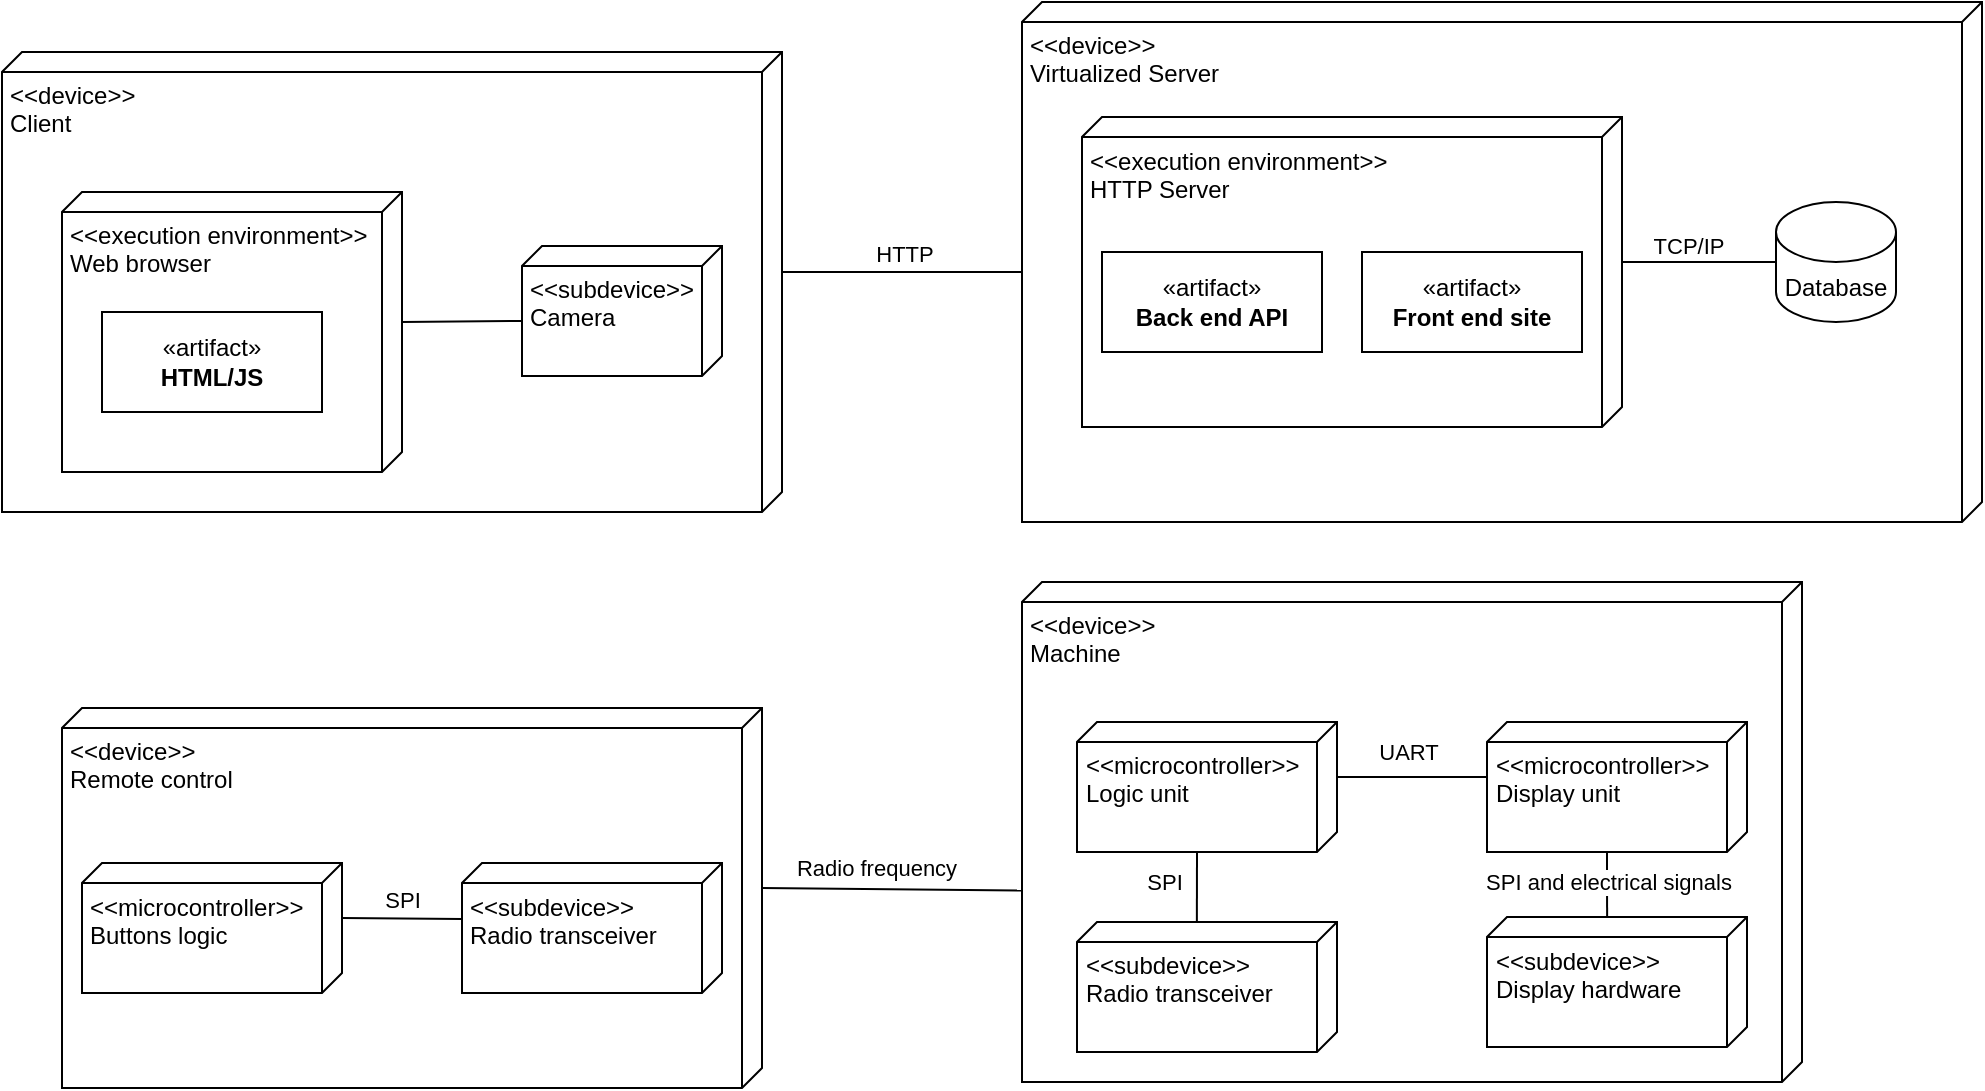 <mxfile version="21.6.2" type="device">
  <diagram id="40jZv6QniYFH5Une2xSI" name="Page-1">
    <mxGraphModel dx="1266" dy="746" grid="1" gridSize="10" guides="1" tooltips="1" connect="1" arrows="1" fold="1" page="1" pageScale="1" pageWidth="850" pageHeight="1100" math="0" shadow="0">
      <root>
        <mxCell id="0" />
        <mxCell id="1" parent="0" />
        <mxCell id="hXJ-DL1KdzfRYZnM6yYy-1" value="&amp;lt;&amp;lt;device&amp;gt;&amp;gt;&lt;br&gt;Virtualized Server" style="verticalAlign=top;align=left;spacingTop=8;spacingLeft=2;spacingRight=12;shape=cube;size=10;direction=south;fontStyle=0;html=1;whiteSpace=wrap;" parent="1" vertex="1">
          <mxGeometry x="600" y="10" width="480" height="260" as="geometry" />
        </mxCell>
        <mxCell id="hXJ-DL1KdzfRYZnM6yYy-2" value="&amp;lt;&amp;lt;execution environment&amp;gt;&amp;gt;&lt;br&gt;HTTP Server" style="verticalAlign=top;align=left;spacingTop=8;spacingLeft=2;spacingRight=12;shape=cube;size=10;direction=south;fontStyle=0;html=1;whiteSpace=wrap;" parent="1" vertex="1">
          <mxGeometry x="630" y="67.5" width="270" height="155" as="geometry" />
        </mxCell>
        <mxCell id="hXJ-DL1KdzfRYZnM6yYy-7" style="edgeStyle=orthogonalEdgeStyle;rounded=0;orthogonalLoop=1;jettySize=auto;html=1;exitX=0;exitY=0.5;exitDx=0;exitDy=0;exitPerimeter=0;entryX=0;entryY=0;entryDx=72.5;entryDy=0;entryPerimeter=0;endArrow=none;endFill=0;" parent="1" source="hXJ-DL1KdzfRYZnM6yYy-3" target="hXJ-DL1KdzfRYZnM6yYy-2" edge="1">
          <mxGeometry relative="1" as="geometry" />
        </mxCell>
        <mxCell id="hXJ-DL1KdzfRYZnM6yYy-8" value="TCP/IP" style="edgeLabel;html=1;align=center;verticalAlign=middle;resizable=0;points=[];" parent="hXJ-DL1KdzfRYZnM6yYy-7" vertex="1" connectable="0">
          <mxGeometry x="0.128" y="1" relative="1" as="geometry">
            <mxPoint x="-1" y="-9" as="offset" />
          </mxGeometry>
        </mxCell>
        <mxCell id="hXJ-DL1KdzfRYZnM6yYy-3" value="Database" style="shape=cylinder3;whiteSpace=wrap;html=1;boundedLbl=1;backgroundOutline=1;size=15;" parent="1" vertex="1">
          <mxGeometry x="977" y="110" width="60" height="60" as="geometry" />
        </mxCell>
        <mxCell id="hXJ-DL1KdzfRYZnM6yYy-4" value="«artifact»&lt;br&gt;&lt;b&gt;Front end site&lt;/b&gt;" style="html=1;whiteSpace=wrap;" parent="1" vertex="1">
          <mxGeometry x="770" y="135" width="110" height="50" as="geometry" />
        </mxCell>
        <mxCell id="hXJ-DL1KdzfRYZnM6yYy-5" value="«artifact»&lt;br&gt;&lt;b&gt;Back end API&lt;/b&gt;" style="html=1;whiteSpace=wrap;" parent="1" vertex="1">
          <mxGeometry x="640" y="135" width="110" height="50" as="geometry" />
        </mxCell>
        <mxCell id="hXJ-DL1KdzfRYZnM6yYy-9" style="rounded=0;orthogonalLoop=1;jettySize=auto;html=1;exitX=0;exitY=0;exitDx=135;exitDy=480;exitPerimeter=0;endArrow=none;endFill=0;entryX=0;entryY=0;entryDx=110;entryDy=0;entryPerimeter=0;" parent="1" source="hXJ-DL1KdzfRYZnM6yYy-1" target="hXJ-DL1KdzfRYZnM6yYy-11" edge="1">
          <mxGeometry relative="1" as="geometry">
            <mxPoint x="580" y="60" as="sourcePoint" />
            <mxPoint x="710" y="120" as="targetPoint" />
          </mxGeometry>
        </mxCell>
        <mxCell id="hXJ-DL1KdzfRYZnM6yYy-10" value="HTTP" style="edgeLabel;html=1;align=center;verticalAlign=middle;resizable=0;points=[];" parent="hXJ-DL1KdzfRYZnM6yYy-9" vertex="1" connectable="0">
          <mxGeometry x="0.128" y="1" relative="1" as="geometry">
            <mxPoint x="8" y="-10" as="offset" />
          </mxGeometry>
        </mxCell>
        <mxCell id="hXJ-DL1KdzfRYZnM6yYy-11" value="&amp;lt;&amp;lt;device&amp;gt;&amp;gt;&lt;br&gt;Client" style="verticalAlign=top;align=left;spacingTop=8;spacingLeft=2;spacingRight=12;shape=cube;size=10;direction=south;fontStyle=0;html=1;whiteSpace=wrap;" parent="1" vertex="1">
          <mxGeometry x="90" y="35" width="390" height="230" as="geometry" />
        </mxCell>
        <mxCell id="hXJ-DL1KdzfRYZnM6yYy-12" value="&amp;lt;&amp;lt;execution environment&amp;gt;&amp;gt;&lt;br&gt;Web browser" style="verticalAlign=top;align=left;spacingTop=8;spacingLeft=2;spacingRight=12;shape=cube;size=10;direction=south;fontStyle=0;html=1;whiteSpace=wrap;" parent="1" vertex="1">
          <mxGeometry x="120" y="105" width="170" height="140" as="geometry" />
        </mxCell>
        <mxCell id="hXJ-DL1KdzfRYZnM6yYy-13" value="«artifact»&lt;br&gt;&lt;b&gt;HTML/JS&lt;br&gt;&lt;/b&gt;" style="html=1;whiteSpace=wrap;" parent="1" vertex="1">
          <mxGeometry x="140" y="165" width="110" height="50" as="geometry" />
        </mxCell>
        <mxCell id="hXJ-DL1KdzfRYZnM6yYy-14" value="&amp;lt;&amp;lt;subdevice&amp;gt;&amp;gt;&lt;br&gt;Camera" style="verticalAlign=top;align=left;spacingTop=8;spacingLeft=2;spacingRight=12;shape=cube;size=10;direction=south;fontStyle=0;html=1;whiteSpace=wrap;" parent="1" vertex="1">
          <mxGeometry x="350" y="132" width="100" height="65" as="geometry" />
        </mxCell>
        <mxCell id="hXJ-DL1KdzfRYZnM6yYy-15" style="rounded=0;orthogonalLoop=1;jettySize=auto;html=1;exitX=0;exitY=0;exitDx=65;exitDy=0;exitPerimeter=0;endArrow=none;endFill=0;entryX=0;entryY=0;entryDx=37.5;entryDy=100;entryPerimeter=0;" parent="1" source="hXJ-DL1KdzfRYZnM6yYy-12" target="hXJ-DL1KdzfRYZnM6yYy-14" edge="1">
          <mxGeometry relative="1" as="geometry">
            <mxPoint x="-20" y="250" as="sourcePoint" />
            <mxPoint x="100" y="175" as="targetPoint" />
          </mxGeometry>
        </mxCell>
        <mxCell id="hXJ-DL1KdzfRYZnM6yYy-17" value="&amp;lt;&amp;lt;device&amp;gt;&amp;gt;&lt;br&gt;Machine" style="verticalAlign=top;align=left;spacingTop=8;spacingLeft=2;spacingRight=12;shape=cube;size=10;direction=south;fontStyle=0;html=1;whiteSpace=wrap;" parent="1" vertex="1">
          <mxGeometry x="600" y="300" width="390" height="250" as="geometry" />
        </mxCell>
        <mxCell id="hXJ-DL1KdzfRYZnM6yYy-18" value="&amp;lt;&amp;lt;microcontroller&amp;gt;&amp;gt;&lt;br&gt;Logic unit" style="verticalAlign=top;align=left;spacingTop=8;spacingLeft=2;spacingRight=12;shape=cube;size=10;direction=south;fontStyle=0;html=1;whiteSpace=wrap;" parent="1" vertex="1">
          <mxGeometry x="627.5" y="370" width="130" height="65" as="geometry" />
        </mxCell>
        <mxCell id="hXJ-DL1KdzfRYZnM6yYy-38" style="rounded=0;orthogonalLoop=1;jettySize=auto;html=1;exitX=0;exitY=0;exitDx=65;exitDy=70;exitPerimeter=0;entryX=0;entryY=0.538;entryDx=0;entryDy=0;entryPerimeter=0;endArrow=none;endFill=0;" parent="1" source="hXJ-DL1KdzfRYZnM6yYy-19" target="hXJ-DL1KdzfRYZnM6yYy-37" edge="1">
          <mxGeometry relative="1" as="geometry" />
        </mxCell>
        <mxCell id="hXJ-DL1KdzfRYZnM6yYy-39" value="SPI and electrical signals" style="edgeLabel;html=1;align=center;verticalAlign=middle;resizable=0;points=[];" parent="hXJ-DL1KdzfRYZnM6yYy-38" vertex="1" connectable="0">
          <mxGeometry x="-0.119" relative="1" as="geometry">
            <mxPoint as="offset" />
          </mxGeometry>
        </mxCell>
        <mxCell id="hXJ-DL1KdzfRYZnM6yYy-19" value="&amp;lt;&amp;lt;microcontroller&amp;gt;&amp;gt;&lt;br&gt;Display unit" style="verticalAlign=top;align=left;spacingTop=8;spacingLeft=2;spacingRight=12;shape=cube;size=10;direction=south;fontStyle=0;html=1;whiteSpace=wrap;" parent="1" vertex="1">
          <mxGeometry x="832.5" y="370" width="130" height="65" as="geometry" />
        </mxCell>
        <mxCell id="hXJ-DL1KdzfRYZnM6yYy-21" style="rounded=0;orthogonalLoop=1;jettySize=auto;html=1;exitX=0;exitY=0;exitDx=27.5;exitDy=0;exitPerimeter=0;endArrow=none;endFill=0;entryX=0.423;entryY=0.999;entryDx=0;entryDy=0;entryPerimeter=0;" parent="1" source="hXJ-DL1KdzfRYZnM6yYy-18" target="hXJ-DL1KdzfRYZnM6yYy-19" edge="1">
          <mxGeometry relative="1" as="geometry">
            <mxPoint x="747.5" y="422.5" as="sourcePoint" />
            <mxPoint x="867.5" y="347.5" as="targetPoint" />
          </mxGeometry>
        </mxCell>
        <mxCell id="hXJ-DL1KdzfRYZnM6yYy-22" value="UART" style="edgeLabel;html=1;align=center;verticalAlign=middle;resizable=0;points=[];" parent="hXJ-DL1KdzfRYZnM6yYy-21" vertex="1" connectable="0">
          <mxGeometry x="0.128" y="1" relative="1" as="geometry">
            <mxPoint x="-7" y="-12" as="offset" />
          </mxGeometry>
        </mxCell>
        <mxCell id="hXJ-DL1KdzfRYZnM6yYy-26" value="&amp;lt;&amp;lt;device&amp;gt;&amp;gt;&lt;br&gt;Remote control" style="verticalAlign=top;align=left;spacingTop=8;spacingLeft=2;spacingRight=12;shape=cube;size=10;direction=south;fontStyle=0;html=1;whiteSpace=wrap;" parent="1" vertex="1">
          <mxGeometry x="120" y="363" width="350" height="190" as="geometry" />
        </mxCell>
        <mxCell id="hXJ-DL1KdzfRYZnM6yYy-28" value="&amp;lt;&amp;lt;subdevice&amp;gt;&amp;gt;&lt;br&gt;Radio transceiver" style="verticalAlign=top;align=left;spacingTop=8;spacingLeft=2;spacingRight=12;shape=cube;size=10;direction=south;fontStyle=0;html=1;whiteSpace=wrap;" parent="1" vertex="1">
          <mxGeometry x="627.5" y="470" width="130" height="65" as="geometry" />
        </mxCell>
        <mxCell id="hXJ-DL1KdzfRYZnM6yYy-29" style="rounded=0;orthogonalLoop=1;jettySize=auto;html=1;exitX=0;exitY=0;exitDx=65;exitDy=70;exitPerimeter=0;endArrow=none;endFill=0;entryX=-0.004;entryY=0.539;entryDx=0;entryDy=0;entryPerimeter=0;" parent="1" source="hXJ-DL1KdzfRYZnM6yYy-18" target="hXJ-DL1KdzfRYZnM6yYy-28" edge="1">
          <mxGeometry relative="1" as="geometry">
            <mxPoint x="768" y="408" as="sourcePoint" />
            <mxPoint x="843" y="407" as="targetPoint" />
          </mxGeometry>
        </mxCell>
        <mxCell id="hXJ-DL1KdzfRYZnM6yYy-30" value="SPI" style="edgeLabel;html=1;align=center;verticalAlign=middle;resizable=0;points=[];" parent="hXJ-DL1KdzfRYZnM6yYy-29" vertex="1" connectable="0">
          <mxGeometry x="0.128" y="1" relative="1" as="geometry">
            <mxPoint x="-18" y="-5" as="offset" />
          </mxGeometry>
        </mxCell>
        <mxCell id="hXJ-DL1KdzfRYZnM6yYy-31" value="&amp;lt;&amp;lt;subdevice&amp;gt;&amp;gt;&lt;br&gt;Radio transceiver" style="verticalAlign=top;align=left;spacingTop=8;spacingLeft=2;spacingRight=12;shape=cube;size=10;direction=south;fontStyle=0;html=1;whiteSpace=wrap;" parent="1" vertex="1">
          <mxGeometry x="320" y="440.5" width="130" height="65" as="geometry" />
        </mxCell>
        <mxCell id="hXJ-DL1KdzfRYZnM6yYy-32" value="&amp;lt;&amp;lt;microcontroller&amp;gt;&amp;gt;&lt;br&gt;Buttons logic" style="verticalAlign=top;align=left;spacingTop=8;spacingLeft=2;spacingRight=12;shape=cube;size=10;direction=south;fontStyle=0;html=1;whiteSpace=wrap;" parent="1" vertex="1">
          <mxGeometry x="130" y="440.5" width="130" height="65" as="geometry" />
        </mxCell>
        <mxCell id="hXJ-DL1KdzfRYZnM6yYy-33" style="rounded=0;orthogonalLoop=1;jettySize=auto;html=1;exitX=0;exitY=0;exitDx=27.5;exitDy=0;exitPerimeter=0;endArrow=none;endFill=0;entryX=0.43;entryY=0.999;entryDx=0;entryDy=0;entryPerimeter=0;" parent="1" source="hXJ-DL1KdzfRYZnM6yYy-32" target="hXJ-DL1KdzfRYZnM6yYy-31" edge="1">
          <mxGeometry relative="1" as="geometry">
            <mxPoint x="708" y="418" as="sourcePoint" />
            <mxPoint x="707" y="453" as="targetPoint" />
          </mxGeometry>
        </mxCell>
        <mxCell id="hXJ-DL1KdzfRYZnM6yYy-34" value="SPI" style="edgeLabel;html=1;align=center;verticalAlign=middle;resizable=0;points=[];" parent="hXJ-DL1KdzfRYZnM6yYy-33" vertex="1" connectable="0">
          <mxGeometry x="0.128" y="1" relative="1" as="geometry">
            <mxPoint x="-4" y="-9" as="offset" />
          </mxGeometry>
        </mxCell>
        <mxCell id="hXJ-DL1KdzfRYZnM6yYy-35" style="rounded=0;orthogonalLoop=1;jettySize=auto;html=1;exitX=0;exitY=0;exitDx=90;exitDy=0;exitPerimeter=0;endArrow=none;endFill=0;entryX=0.617;entryY=1;entryDx=0;entryDy=0;entryPerimeter=0;" parent="1" source="hXJ-DL1KdzfRYZnM6yYy-26" target="hXJ-DL1KdzfRYZnM6yYy-17" edge="1">
          <mxGeometry relative="1" as="geometry">
            <mxPoint x="501" y="225" as="sourcePoint" />
            <mxPoint x="620" y="394" as="targetPoint" />
          </mxGeometry>
        </mxCell>
        <mxCell id="hXJ-DL1KdzfRYZnM6yYy-36" value="Radio frequency" style="edgeLabel;html=1;align=center;verticalAlign=middle;resizable=0;points=[];" parent="hXJ-DL1KdzfRYZnM6yYy-35" vertex="1" connectable="0">
          <mxGeometry x="0.128" y="1" relative="1" as="geometry">
            <mxPoint x="-17" y="-10" as="offset" />
          </mxGeometry>
        </mxCell>
        <mxCell id="hXJ-DL1KdzfRYZnM6yYy-37" value="&amp;lt;&amp;lt;subdevice&amp;gt;&amp;gt;&lt;br&gt;Display hardware" style="verticalAlign=top;align=left;spacingTop=8;spacingLeft=2;spacingRight=12;shape=cube;size=10;direction=south;fontStyle=0;html=1;whiteSpace=wrap;" parent="1" vertex="1">
          <mxGeometry x="832.5" y="467.5" width="130" height="65" as="geometry" />
        </mxCell>
      </root>
    </mxGraphModel>
  </diagram>
</mxfile>
